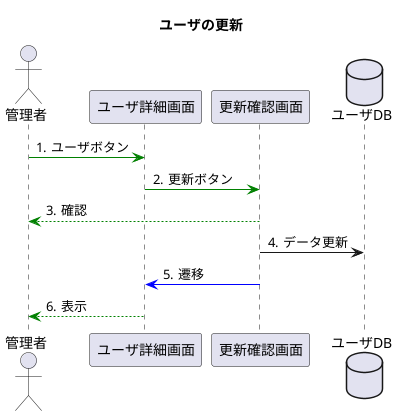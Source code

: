 @startuml
title ユーザの更新

autonumber "#."

actor 管理者
participant ユーザ詳細画面
participant 更新確認画面
database ユーザDB


管理者 -[#green]> ユーザ詳細画面:ユーザボタン
ユーザ詳細画面 -[#green]> 更新確認画面:更新ボタン
更新確認画面 --[#green]> 管理者:確認
更新確認画面 -> ユーザDB:データ更新
更新確認画面 -[#blue]> ユーザ詳細画面:遷移
ユーザ詳細画面 --[#green]> 管理者:表示
@enduml